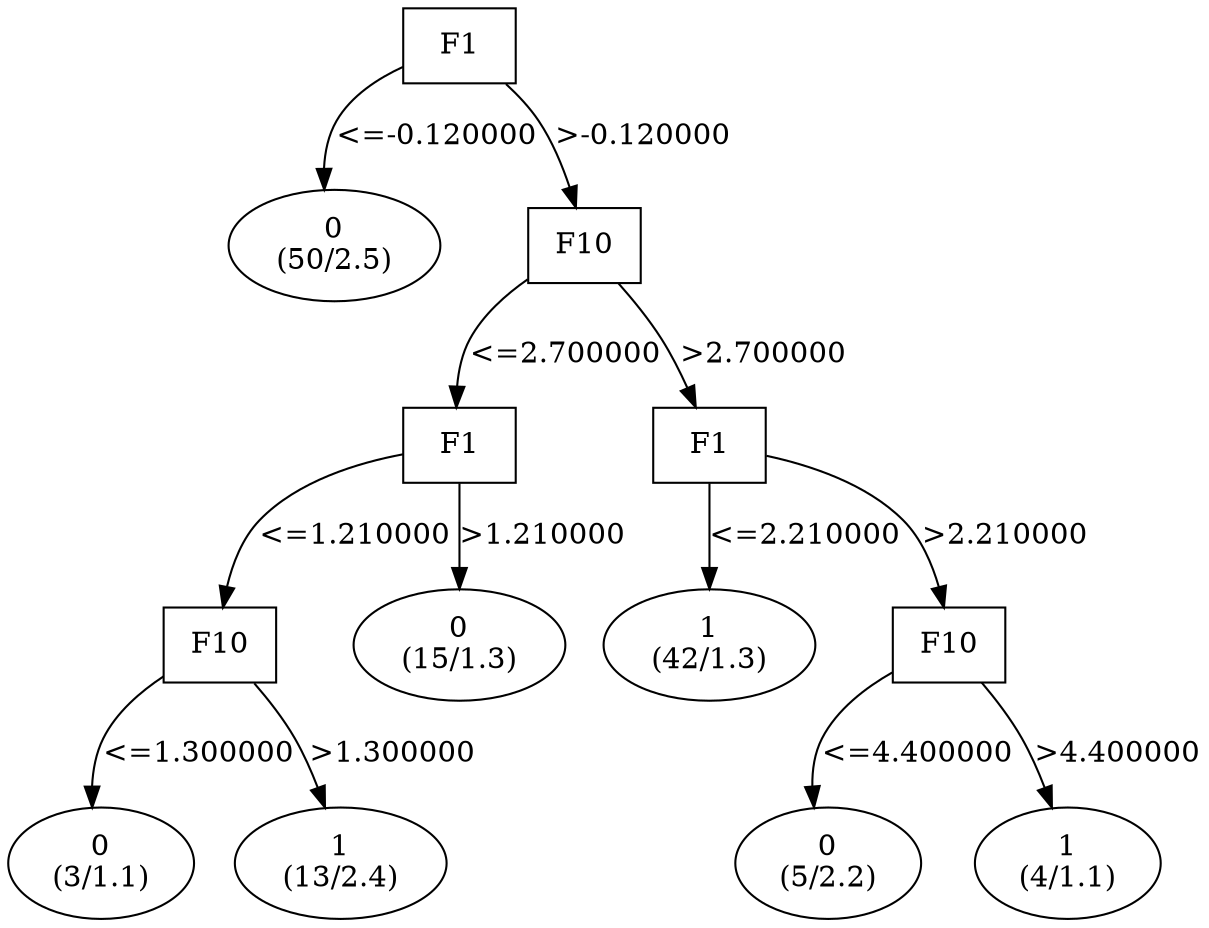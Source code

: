 digraph YaDT {
n0 [ shape=box, label="F1\n"]
n0 -> n1 [label="<=-0.120000"]
n1 [ shape=ellipse, label="0\n(50/2.5)"]
n0 -> n2 [label=">-0.120000"]
n2 [ shape=box, label="F10\n"]
n2 -> n3 [label="<=2.700000"]
n3 [ shape=box, label="F1\n"]
n3 -> n4 [label="<=1.210000"]
n4 [ shape=box, label="F10\n"]
n4 -> n5 [label="<=1.300000"]
n5 [ shape=ellipse, label="0\n(3/1.1)"]
n4 -> n6 [label=">1.300000"]
n6 [ shape=ellipse, label="1\n(13/2.4)"]
n3 -> n8 [label=">1.210000"]
n8 [ shape=ellipse, label="0\n(15/1.3)"]
n2 -> n10 [label=">2.700000"]
n10 [ shape=box, label="F1\n"]
n10 -> n11 [label="<=2.210000"]
n11 [ shape=ellipse, label="1\n(42/1.3)"]
n10 -> n12 [label=">2.210000"]
n12 [ shape=box, label="F10\n"]
n12 -> n13 [label="<=4.400000"]
n13 [ shape=ellipse, label="0\n(5/2.2)"]
n12 -> n14 [label=">4.400000"]
n14 [ shape=ellipse, label="1\n(4/1.1)"]
}
